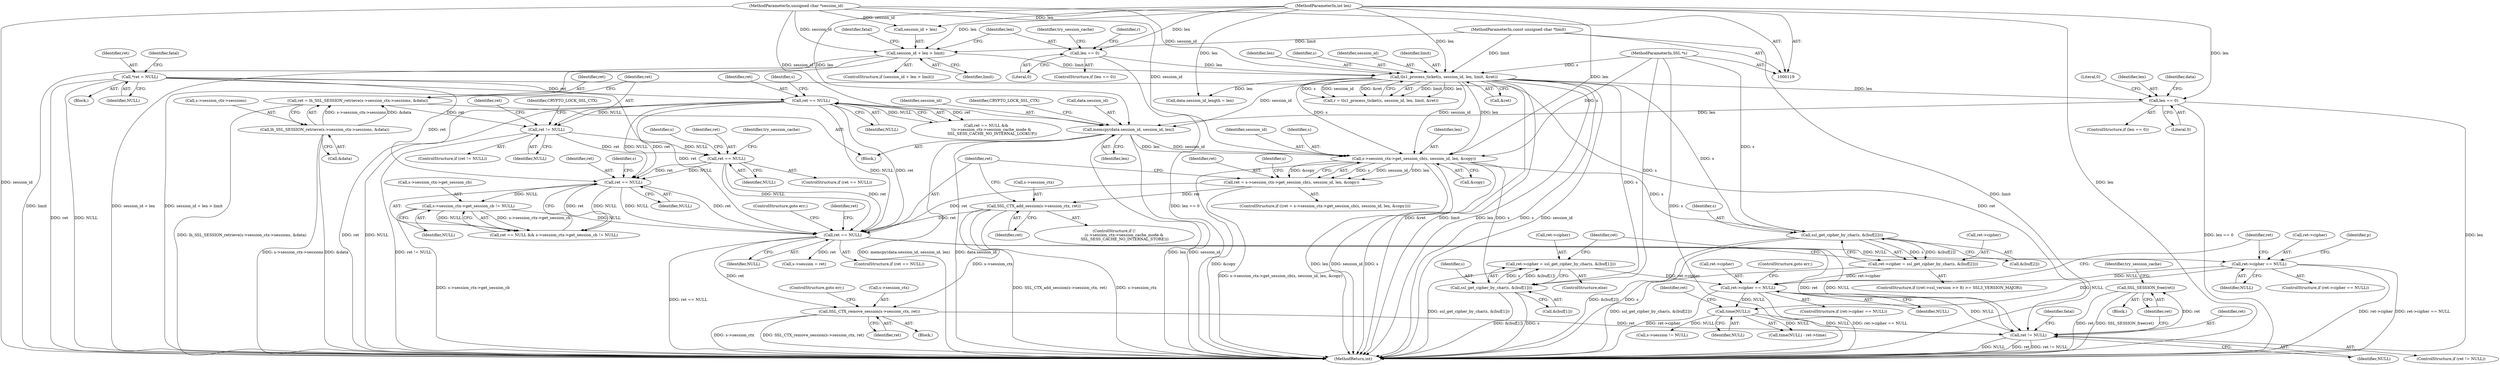 digraph "1_openssl_a004e72b95835136d3f1ea90517f706c24c03da7_0@API" {
"1000497" [label="(Call,SSL_SESSION_free(ret))"];
"1000493" [label="(Call,ret != NULL)"];
"1000451" [label="(Call,SSL_CTX_remove_session(s->session_ctx, ret))"];
"1000318" [label="(Call,SSL_CTX_add_session(s->session_ctx, ret))"];
"1000283" [label="(Call,ret = s->session_ctx->get_session_cb(s, session_id, len, &copy))"];
"1000285" [label="(Call,s->session_ctx->get_session_cb(s, session_id, len, &copy))"];
"1000158" [label="(Call,tls1_process_ticket(s, session_id, len, limit, &ret))"];
"1000120" [label="(MethodParameterIn,SSL *s)"];
"1000121" [label="(MethodParameterIn,unsigned char *session_id)"];
"1000150" [label="(Call,len == 0)"];
"1000122" [label="(MethodParameterIn,int len)"];
"1000139" [label="(Call,session_id + len > limit)"];
"1000123" [label="(MethodParameterIn,const unsigned char *limit)"];
"1000219" [label="(Call,memcpy(data.session_id, session_id, len))"];
"1000214" [label="(Call,len == 0)"];
"1000324" [label="(Call,ret == NULL)"];
"1000252" [label="(Call,ret == NULL)"];
"1000238" [label="(Call,ret != NULL)"];
"1000227" [label="(Call,ret = lh_SSL_SESSION_retrieve(s->session_ctx->sessions, &data))"];
"1000229" [label="(Call,lh_SSL_SESSION_retrieve(s->session_ctx->sessions, &data))"];
"1000188" [label="(Call,ret == NULL)"];
"1000126" [label="(Call,*ret = NULL)"];
"1000267" [label="(Call,ret == NULL)"];
"1000270" [label="(Call,s->session_ctx->get_session_cb != NULL)"];
"1000420" [label="(Call,ret->cipher == NULL)"];
"1000409" [label="(Call,ret->cipher = ssl_get_cipher_by_char(s, &(buf[1])))"];
"1000413" [label="(Call,ssl_get_cipher_by_char(s, &(buf[1])))"];
"1000398" [label="(Call,ret->cipher = ssl_get_cipher_by_char(s, &(buf[2])))"];
"1000402" [label="(Call,ssl_get_cipher_by_char(s, &(buf[2])))"];
"1000370" [label="(Call,ret->cipher == NULL)"];
"1000434" [label="(Call,time(NULL))"];
"1000410" [label="(Call,ret->cipher)"];
"1000273" [label="(Identifier,s)"];
"1000188" [label="(Call,ret == NULL)"];
"1000240" [label="(Identifier,NULL)"];
"1000421" [label="(Call,ret->cipher)"];
"1000266" [label="(Call,ret == NULL && s->session_ctx->get_session_cb != NULL)"];
"1000425" [label="(ControlStructure,goto err;)"];
"1000371" [label="(Call,ret->cipher)"];
"1000219" [label="(Call,memcpy(data.session_id, session_id, len))"];
"1000199" [label="(Block,)"];
"1000285" [label="(Call,s->session_ctx->get_session_cb(s, session_id, len, &copy))"];
"1000235" [label="(Call,&data)"];
"1000369" [label="(ControlStructure,if (ret->cipher == NULL))"];
"1000327" [label="(ControlStructure,goto err;)"];
"1000208" [label="(Call,data.session_id_length = len)"];
"1000270" [label="(Call,s->session_ctx->get_session_cb != NULL)"];
"1000309" [label="(ControlStructure,if (!\n                (s->session_ctx->session_cache_mode &\n                 SSL_SESS_CACHE_NO_INTERNAL_STORE)))"];
"1000140" [label="(Call,session_id + len)"];
"1000128" [label="(Identifier,NULL)"];
"1000227" [label="(Call,ret = lh_SSL_SESSION_retrieve(s->session_ctx->sessions, &data))"];
"1000287" [label="(Identifier,session_id)"];
"1000271" [label="(Call,s->session_ctx->get_session_cb)"];
"1000516" [label="(MethodReturn,int)"];
"1000435" [label="(Identifier,NULL)"];
"1000143" [label="(Identifier,limit)"];
"1000413" [label="(Call,ssl_get_cipher_by_char(s, &(buf[1])))"];
"1000230" [label="(Call,s->session_ctx->sessions)"];
"1000250" [label="(Identifier,CRYPTO_LOCK_SSL_CTX)"];
"1000374" [label="(Identifier,NULL)"];
"1000131" [label="(Identifier,fatal)"];
"1000390" [label="(ControlStructure,if ((ret->ssl_version >> 8) >= SSL3_VERSION_MAJOR))"];
"1000282" [label="(ControlStructure,if ((ret = s->session_ctx->get_session_cb(s, session_id, len, &copy))))"];
"1000127" [label="(Identifier,ret)"];
"1000269" [label="(Identifier,NULL)"];
"1000239" [label="(Identifier,ret)"];
"1000323" [label="(ControlStructure,if (ret == NULL))"];
"1000415" [label="(Call,&(buf[1]))"];
"1000151" [label="(Identifier,len)"];
"1000121" [label="(MethodParameterIn,unsigned char *session_id)"];
"1000404" [label="(Call,&(buf[2]))"];
"1000286" [label="(Identifier,s)"];
"1000419" [label="(ControlStructure,if (ret->cipher == NULL))"];
"1000450" [label="(Block,)"];
"1000318" [label="(Call,SSL_CTX_add_session(s->session_ctx, ret))"];
"1000380" [label="(Identifier,p)"];
"1000324" [label="(Call,ret == NULL)"];
"1000289" [label="(Call,&copy)"];
"1000493" [label="(Call,ret != NULL)"];
"1000223" [label="(Identifier,session_id)"];
"1000322" [label="(Identifier,ret)"];
"1000370" [label="(Call,ret->cipher == NULL)"];
"1000162" [label="(Identifier,limit)"];
"1000276" [label="(Identifier,NULL)"];
"1000429" [label="(Identifier,ret)"];
"1000497" [label="(Call,SSL_SESSION_free(ret))"];
"1000215" [label="(Identifier,len)"];
"1000267" [label="(Call,ret == NULL)"];
"1000163" [label="(Call,&ret)"];
"1000455" [label="(Identifier,ret)"];
"1000288" [label="(Identifier,len)"];
"1000437" [label="(Identifier,ret)"];
"1000284" [label="(Identifier,ret)"];
"1000216" [label="(Literal,0)"];
"1000149" [label="(ControlStructure,if (len == 0))"];
"1000399" [label="(Call,ret->cipher)"];
"1000402" [label="(Call,ssl_get_cipher_by_char(s, &(buf[2])))"];
"1000238" [label="(Call,ret != NULL)"];
"1000498" [label="(Identifier,ret)"];
"1000452" [label="(Call,s->session_ctx)"];
"1000190" [label="(Identifier,NULL)"];
"1000254" [label="(Identifier,NULL)"];
"1000398" [label="(Call,ret->cipher = ssl_get_cipher_by_char(s, &(buf[2])))"];
"1000466" [label="(Call,s->session != NULL)"];
"1000158" [label="(Call,tls1_process_ticket(s, session_id, len, limit, &ret))"];
"1000495" [label="(Identifier,NULL)"];
"1000492" [label="(ControlStructure,if (ret != NULL))"];
"1000124" [label="(Block,)"];
"1000138" [label="(ControlStructure,if (session_id + len > limit))"];
"1000251" [label="(ControlStructure,if (ret == NULL))"];
"1000226" [label="(Identifier,CRYPTO_LOCK_SSL_CTX)"];
"1000451" [label="(Call,SSL_CTX_remove_session(s->session_ctx, ret))"];
"1000496" [label="(Block,)"];
"1000408" [label="(ControlStructure,else)"];
"1000283" [label="(Call,ret = s->session_ctx->get_session_cb(s, session_id, len, &copy))"];
"1000120" [label="(MethodParameterIn,SSL *s)"];
"1000161" [label="(Identifier,len)"];
"1000122" [label="(MethodParameterIn,int len)"];
"1000150" [label="(Call,len == 0)"];
"1000139" [label="(Call,session_id + len > limit)"];
"1000253" [label="(Identifier,ret)"];
"1000319" [label="(Call,s->session_ctx)"];
"1000268" [label="(Identifier,ret)"];
"1000296" [label="(Identifier,s)"];
"1000475" [label="(Call,s->session = ret)"];
"1000509" [label="(Identifier,fatal)"];
"1000220" [label="(Call,data.session_id)"];
"1000265" [label="(Identifier,try_session_cache)"];
"1000245" [label="(Identifier,ret)"];
"1000433" [label="(Call,time(NULL) - ret->time)"];
"1000157" [label="(Identifier,r)"];
"1000123" [label="(MethodParameterIn,const unsigned char *limit)"];
"1000414" [label="(Identifier,s)"];
"1000326" [label="(Identifier,NULL)"];
"1000501" [label="(Identifier,try_session_cache)"];
"1000252" [label="(Call,ret == NULL)"];
"1000187" [label="(Call,ret == NULL &&\n        !(s->session_ctx->session_cache_mode &\n          SSL_SESS_CACHE_NO_INTERNAL_LOOKUP))"];
"1000422" [label="(Identifier,ret)"];
"1000126" [label="(Call,*ret = NULL)"];
"1000159" [label="(Identifier,s)"];
"1000218" [label="(Literal,0)"];
"1000214" [label="(Call,len == 0)"];
"1000221" [label="(Identifier,data)"];
"1000403" [label="(Identifier,s)"];
"1000420" [label="(Call,ret->cipher == NULL)"];
"1000456" [label="(ControlStructure,goto err;)"];
"1000229" [label="(Call,lh_SSL_SESSION_retrieve(s->session_ctx->sessions, &data))"];
"1000237" [label="(ControlStructure,if (ret != NULL))"];
"1000228" [label="(Identifier,ret)"];
"1000152" [label="(Literal,0)"];
"1000189" [label="(Identifier,ret)"];
"1000409" [label="(Call,ret->cipher = ssl_get_cipher_by_char(s, &(buf[1])))"];
"1000195" [label="(Identifier,s)"];
"1000259" [label="(Identifier,s)"];
"1000325" [label="(Identifier,ret)"];
"1000156" [label="(Call,r = tls1_process_ticket(s, session_id, len, limit, &ret))"];
"1000224" [label="(Identifier,len)"];
"1000332" [label="(Identifier,ret)"];
"1000494" [label="(Identifier,ret)"];
"1000160" [label="(Identifier,session_id)"];
"1000424" [label="(Identifier,NULL)"];
"1000146" [label="(Identifier,fatal)"];
"1000434" [label="(Call,time(NULL))"];
"1000213" [label="(ControlStructure,if (len == 0))"];
"1000154" [label="(Identifier,try_session_cache)"];
"1000497" -> "1000496"  [label="AST: "];
"1000497" -> "1000498"  [label="CFG: "];
"1000498" -> "1000497"  [label="AST: "];
"1000501" -> "1000497"  [label="CFG: "];
"1000497" -> "1000516"  [label="DDG: ret"];
"1000497" -> "1000516"  [label="DDG: SSL_SESSION_free(ret)"];
"1000493" -> "1000497"  [label="DDG: ret"];
"1000493" -> "1000492"  [label="AST: "];
"1000493" -> "1000495"  [label="CFG: "];
"1000494" -> "1000493"  [label="AST: "];
"1000495" -> "1000493"  [label="AST: "];
"1000498" -> "1000493"  [label="CFG: "];
"1000509" -> "1000493"  [label="CFG: "];
"1000493" -> "1000516"  [label="DDG: ret"];
"1000493" -> "1000516"  [label="DDG: ret != NULL"];
"1000493" -> "1000516"  [label="DDG: NULL"];
"1000451" -> "1000493"  [label="DDG: ret"];
"1000126" -> "1000493"  [label="DDG: ret"];
"1000324" -> "1000493"  [label="DDG: ret"];
"1000324" -> "1000493"  [label="DDG: NULL"];
"1000420" -> "1000493"  [label="DDG: NULL"];
"1000434" -> "1000493"  [label="DDG: NULL"];
"1000451" -> "1000450"  [label="AST: "];
"1000451" -> "1000455"  [label="CFG: "];
"1000452" -> "1000451"  [label="AST: "];
"1000455" -> "1000451"  [label="AST: "];
"1000456" -> "1000451"  [label="CFG: "];
"1000451" -> "1000516"  [label="DDG: s->session_ctx"];
"1000451" -> "1000516"  [label="DDG: SSL_CTX_remove_session(s->session_ctx, ret)"];
"1000318" -> "1000451"  [label="DDG: s->session_ctx"];
"1000324" -> "1000451"  [label="DDG: ret"];
"1000318" -> "1000309"  [label="AST: "];
"1000318" -> "1000322"  [label="CFG: "];
"1000319" -> "1000318"  [label="AST: "];
"1000322" -> "1000318"  [label="AST: "];
"1000325" -> "1000318"  [label="CFG: "];
"1000318" -> "1000516"  [label="DDG: SSL_CTX_add_session(s->session_ctx, ret)"];
"1000318" -> "1000516"  [label="DDG: s->session_ctx"];
"1000283" -> "1000318"  [label="DDG: ret"];
"1000318" -> "1000324"  [label="DDG: ret"];
"1000283" -> "1000282"  [label="AST: "];
"1000283" -> "1000285"  [label="CFG: "];
"1000284" -> "1000283"  [label="AST: "];
"1000285" -> "1000283"  [label="AST: "];
"1000296" -> "1000283"  [label="CFG: "];
"1000325" -> "1000283"  [label="CFG: "];
"1000283" -> "1000516"  [label="DDG: s->session_ctx->get_session_cb(s, session_id, len, &copy)"];
"1000285" -> "1000283"  [label="DDG: s"];
"1000285" -> "1000283"  [label="DDG: session_id"];
"1000285" -> "1000283"  [label="DDG: len"];
"1000285" -> "1000283"  [label="DDG: &copy"];
"1000283" -> "1000324"  [label="DDG: ret"];
"1000285" -> "1000289"  [label="CFG: "];
"1000286" -> "1000285"  [label="AST: "];
"1000287" -> "1000285"  [label="AST: "];
"1000288" -> "1000285"  [label="AST: "];
"1000289" -> "1000285"  [label="AST: "];
"1000285" -> "1000516"  [label="DDG: s"];
"1000285" -> "1000516"  [label="DDG: session_id"];
"1000285" -> "1000516"  [label="DDG: &copy"];
"1000285" -> "1000516"  [label="DDG: len"];
"1000158" -> "1000285"  [label="DDG: s"];
"1000158" -> "1000285"  [label="DDG: session_id"];
"1000158" -> "1000285"  [label="DDG: len"];
"1000120" -> "1000285"  [label="DDG: s"];
"1000219" -> "1000285"  [label="DDG: session_id"];
"1000219" -> "1000285"  [label="DDG: len"];
"1000121" -> "1000285"  [label="DDG: session_id"];
"1000122" -> "1000285"  [label="DDG: len"];
"1000285" -> "1000402"  [label="DDG: s"];
"1000285" -> "1000413"  [label="DDG: s"];
"1000158" -> "1000156"  [label="AST: "];
"1000158" -> "1000163"  [label="CFG: "];
"1000159" -> "1000158"  [label="AST: "];
"1000160" -> "1000158"  [label="AST: "];
"1000161" -> "1000158"  [label="AST: "];
"1000162" -> "1000158"  [label="AST: "];
"1000163" -> "1000158"  [label="AST: "];
"1000156" -> "1000158"  [label="CFG: "];
"1000158" -> "1000516"  [label="DDG: s"];
"1000158" -> "1000516"  [label="DDG: session_id"];
"1000158" -> "1000516"  [label="DDG: &ret"];
"1000158" -> "1000516"  [label="DDG: limit"];
"1000158" -> "1000516"  [label="DDG: len"];
"1000158" -> "1000156"  [label="DDG: limit"];
"1000158" -> "1000156"  [label="DDG: len"];
"1000158" -> "1000156"  [label="DDG: s"];
"1000158" -> "1000156"  [label="DDG: session_id"];
"1000158" -> "1000156"  [label="DDG: &ret"];
"1000120" -> "1000158"  [label="DDG: s"];
"1000121" -> "1000158"  [label="DDG: session_id"];
"1000150" -> "1000158"  [label="DDG: len"];
"1000122" -> "1000158"  [label="DDG: len"];
"1000139" -> "1000158"  [label="DDG: limit"];
"1000123" -> "1000158"  [label="DDG: limit"];
"1000158" -> "1000208"  [label="DDG: len"];
"1000158" -> "1000214"  [label="DDG: len"];
"1000158" -> "1000219"  [label="DDG: session_id"];
"1000158" -> "1000402"  [label="DDG: s"];
"1000158" -> "1000413"  [label="DDG: s"];
"1000120" -> "1000119"  [label="AST: "];
"1000120" -> "1000516"  [label="DDG: s"];
"1000120" -> "1000402"  [label="DDG: s"];
"1000120" -> "1000413"  [label="DDG: s"];
"1000121" -> "1000119"  [label="AST: "];
"1000121" -> "1000516"  [label="DDG: session_id"];
"1000121" -> "1000139"  [label="DDG: session_id"];
"1000121" -> "1000140"  [label="DDG: session_id"];
"1000121" -> "1000219"  [label="DDG: session_id"];
"1000150" -> "1000149"  [label="AST: "];
"1000150" -> "1000152"  [label="CFG: "];
"1000151" -> "1000150"  [label="AST: "];
"1000152" -> "1000150"  [label="AST: "];
"1000154" -> "1000150"  [label="CFG: "];
"1000157" -> "1000150"  [label="CFG: "];
"1000150" -> "1000516"  [label="DDG: len == 0"];
"1000122" -> "1000150"  [label="DDG: len"];
"1000122" -> "1000119"  [label="AST: "];
"1000122" -> "1000516"  [label="DDG: len"];
"1000122" -> "1000139"  [label="DDG: len"];
"1000122" -> "1000140"  [label="DDG: len"];
"1000122" -> "1000208"  [label="DDG: len"];
"1000122" -> "1000214"  [label="DDG: len"];
"1000122" -> "1000219"  [label="DDG: len"];
"1000139" -> "1000138"  [label="AST: "];
"1000139" -> "1000143"  [label="CFG: "];
"1000140" -> "1000139"  [label="AST: "];
"1000143" -> "1000139"  [label="AST: "];
"1000146" -> "1000139"  [label="CFG: "];
"1000151" -> "1000139"  [label="CFG: "];
"1000139" -> "1000516"  [label="DDG: session_id + len > limit"];
"1000139" -> "1000516"  [label="DDG: session_id + len"];
"1000139" -> "1000516"  [label="DDG: limit"];
"1000123" -> "1000139"  [label="DDG: limit"];
"1000123" -> "1000119"  [label="AST: "];
"1000123" -> "1000516"  [label="DDG: limit"];
"1000219" -> "1000199"  [label="AST: "];
"1000219" -> "1000224"  [label="CFG: "];
"1000220" -> "1000219"  [label="AST: "];
"1000223" -> "1000219"  [label="AST: "];
"1000224" -> "1000219"  [label="AST: "];
"1000226" -> "1000219"  [label="CFG: "];
"1000219" -> "1000516"  [label="DDG: session_id"];
"1000219" -> "1000516"  [label="DDG: memcpy(data.session_id, session_id, len)"];
"1000219" -> "1000516"  [label="DDG: data.session_id"];
"1000219" -> "1000516"  [label="DDG: len"];
"1000214" -> "1000219"  [label="DDG: len"];
"1000214" -> "1000213"  [label="AST: "];
"1000214" -> "1000216"  [label="CFG: "];
"1000215" -> "1000214"  [label="AST: "];
"1000216" -> "1000214"  [label="AST: "];
"1000218" -> "1000214"  [label="CFG: "];
"1000221" -> "1000214"  [label="CFG: "];
"1000214" -> "1000516"  [label="DDG: len == 0"];
"1000214" -> "1000516"  [label="DDG: len"];
"1000324" -> "1000323"  [label="AST: "];
"1000324" -> "1000326"  [label="CFG: "];
"1000325" -> "1000324"  [label="AST: "];
"1000326" -> "1000324"  [label="AST: "];
"1000327" -> "1000324"  [label="CFG: "];
"1000332" -> "1000324"  [label="CFG: "];
"1000324" -> "1000516"  [label="DDG: ret == NULL"];
"1000252" -> "1000324"  [label="DDG: ret"];
"1000252" -> "1000324"  [label="DDG: NULL"];
"1000188" -> "1000324"  [label="DDG: ret"];
"1000188" -> "1000324"  [label="DDG: NULL"];
"1000267" -> "1000324"  [label="DDG: ret"];
"1000267" -> "1000324"  [label="DDG: NULL"];
"1000126" -> "1000324"  [label="DDG: ret"];
"1000270" -> "1000324"  [label="DDG: NULL"];
"1000324" -> "1000370"  [label="DDG: NULL"];
"1000324" -> "1000475"  [label="DDG: ret"];
"1000252" -> "1000251"  [label="AST: "];
"1000252" -> "1000254"  [label="CFG: "];
"1000253" -> "1000252"  [label="AST: "];
"1000254" -> "1000252"  [label="AST: "];
"1000259" -> "1000252"  [label="CFG: "];
"1000265" -> "1000252"  [label="CFG: "];
"1000238" -> "1000252"  [label="DDG: ret"];
"1000238" -> "1000252"  [label="DDG: NULL"];
"1000252" -> "1000267"  [label="DDG: ret"];
"1000252" -> "1000267"  [label="DDG: NULL"];
"1000238" -> "1000237"  [label="AST: "];
"1000238" -> "1000240"  [label="CFG: "];
"1000239" -> "1000238"  [label="AST: "];
"1000240" -> "1000238"  [label="AST: "];
"1000245" -> "1000238"  [label="CFG: "];
"1000250" -> "1000238"  [label="CFG: "];
"1000238" -> "1000516"  [label="DDG: ret != NULL"];
"1000227" -> "1000238"  [label="DDG: ret"];
"1000188" -> "1000238"  [label="DDG: NULL"];
"1000227" -> "1000199"  [label="AST: "];
"1000227" -> "1000229"  [label="CFG: "];
"1000228" -> "1000227"  [label="AST: "];
"1000229" -> "1000227"  [label="AST: "];
"1000239" -> "1000227"  [label="CFG: "];
"1000227" -> "1000516"  [label="DDG: lh_SSL_SESSION_retrieve(s->session_ctx->sessions, &data)"];
"1000229" -> "1000227"  [label="DDG: s->session_ctx->sessions"];
"1000229" -> "1000227"  [label="DDG: &data"];
"1000229" -> "1000235"  [label="CFG: "];
"1000230" -> "1000229"  [label="AST: "];
"1000235" -> "1000229"  [label="AST: "];
"1000229" -> "1000516"  [label="DDG: &data"];
"1000229" -> "1000516"  [label="DDG: s->session_ctx->sessions"];
"1000188" -> "1000187"  [label="AST: "];
"1000188" -> "1000190"  [label="CFG: "];
"1000189" -> "1000188"  [label="AST: "];
"1000190" -> "1000188"  [label="AST: "];
"1000195" -> "1000188"  [label="CFG: "];
"1000187" -> "1000188"  [label="CFG: "];
"1000188" -> "1000516"  [label="DDG: NULL"];
"1000188" -> "1000516"  [label="DDG: ret"];
"1000188" -> "1000187"  [label="DDG: ret"];
"1000188" -> "1000187"  [label="DDG: NULL"];
"1000126" -> "1000188"  [label="DDG: ret"];
"1000188" -> "1000267"  [label="DDG: ret"];
"1000188" -> "1000267"  [label="DDG: NULL"];
"1000126" -> "1000124"  [label="AST: "];
"1000126" -> "1000128"  [label="CFG: "];
"1000127" -> "1000126"  [label="AST: "];
"1000128" -> "1000126"  [label="AST: "];
"1000131" -> "1000126"  [label="CFG: "];
"1000126" -> "1000516"  [label="DDG: ret"];
"1000126" -> "1000516"  [label="DDG: NULL"];
"1000126" -> "1000267"  [label="DDG: ret"];
"1000267" -> "1000266"  [label="AST: "];
"1000267" -> "1000269"  [label="CFG: "];
"1000268" -> "1000267"  [label="AST: "];
"1000269" -> "1000267"  [label="AST: "];
"1000273" -> "1000267"  [label="CFG: "];
"1000266" -> "1000267"  [label="CFG: "];
"1000267" -> "1000266"  [label="DDG: ret"];
"1000267" -> "1000266"  [label="DDG: NULL"];
"1000267" -> "1000270"  [label="DDG: NULL"];
"1000270" -> "1000266"  [label="AST: "];
"1000270" -> "1000276"  [label="CFG: "];
"1000271" -> "1000270"  [label="AST: "];
"1000276" -> "1000270"  [label="AST: "];
"1000266" -> "1000270"  [label="CFG: "];
"1000270" -> "1000516"  [label="DDG: s->session_ctx->get_session_cb"];
"1000270" -> "1000266"  [label="DDG: s->session_ctx->get_session_cb"];
"1000270" -> "1000266"  [label="DDG: NULL"];
"1000420" -> "1000419"  [label="AST: "];
"1000420" -> "1000424"  [label="CFG: "];
"1000421" -> "1000420"  [label="AST: "];
"1000424" -> "1000420"  [label="AST: "];
"1000425" -> "1000420"  [label="CFG: "];
"1000429" -> "1000420"  [label="CFG: "];
"1000420" -> "1000516"  [label="DDG: ret->cipher == NULL"];
"1000420" -> "1000516"  [label="DDG: ret->cipher"];
"1000409" -> "1000420"  [label="DDG: ret->cipher"];
"1000398" -> "1000420"  [label="DDG: ret->cipher"];
"1000370" -> "1000420"  [label="DDG: NULL"];
"1000420" -> "1000434"  [label="DDG: NULL"];
"1000409" -> "1000408"  [label="AST: "];
"1000409" -> "1000413"  [label="CFG: "];
"1000410" -> "1000409"  [label="AST: "];
"1000413" -> "1000409"  [label="AST: "];
"1000422" -> "1000409"  [label="CFG: "];
"1000409" -> "1000516"  [label="DDG: ssl_get_cipher_by_char(s, &(buf[1]))"];
"1000413" -> "1000409"  [label="DDG: s"];
"1000413" -> "1000409"  [label="DDG: &(buf[1])"];
"1000413" -> "1000415"  [label="CFG: "];
"1000414" -> "1000413"  [label="AST: "];
"1000415" -> "1000413"  [label="AST: "];
"1000413" -> "1000516"  [label="DDG: s"];
"1000413" -> "1000516"  [label="DDG: &(buf[1])"];
"1000398" -> "1000390"  [label="AST: "];
"1000398" -> "1000402"  [label="CFG: "];
"1000399" -> "1000398"  [label="AST: "];
"1000402" -> "1000398"  [label="AST: "];
"1000422" -> "1000398"  [label="CFG: "];
"1000398" -> "1000516"  [label="DDG: ssl_get_cipher_by_char(s, &(buf[2]))"];
"1000402" -> "1000398"  [label="DDG: s"];
"1000402" -> "1000398"  [label="DDG: &(buf[2])"];
"1000402" -> "1000404"  [label="CFG: "];
"1000403" -> "1000402"  [label="AST: "];
"1000404" -> "1000402"  [label="AST: "];
"1000402" -> "1000516"  [label="DDG: &(buf[2])"];
"1000402" -> "1000516"  [label="DDG: s"];
"1000370" -> "1000369"  [label="AST: "];
"1000370" -> "1000374"  [label="CFG: "];
"1000371" -> "1000370"  [label="AST: "];
"1000374" -> "1000370"  [label="AST: "];
"1000380" -> "1000370"  [label="CFG: "];
"1000429" -> "1000370"  [label="CFG: "];
"1000370" -> "1000516"  [label="DDG: ret->cipher == NULL"];
"1000370" -> "1000516"  [label="DDG: ret->cipher"];
"1000370" -> "1000434"  [label="DDG: NULL"];
"1000434" -> "1000433"  [label="AST: "];
"1000434" -> "1000435"  [label="CFG: "];
"1000435" -> "1000434"  [label="AST: "];
"1000437" -> "1000434"  [label="CFG: "];
"1000434" -> "1000433"  [label="DDG: NULL"];
"1000434" -> "1000466"  [label="DDG: NULL"];
}
